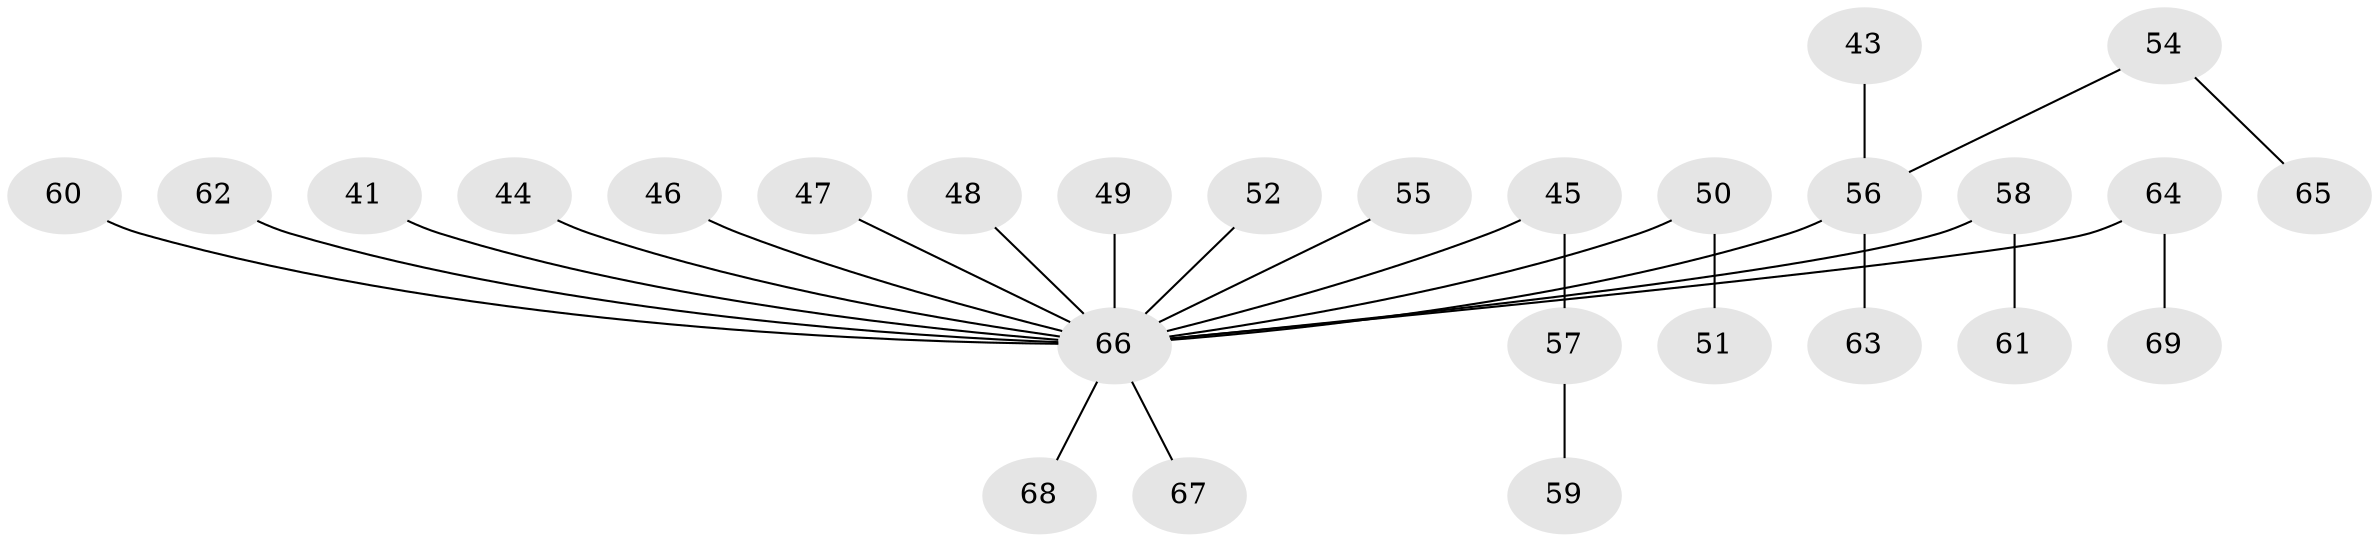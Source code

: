 // original degree distribution, {6: 0.043478260869565216, 3: 0.11594202898550725, 8: 0.014492753623188406, 1: 0.5362318840579711, 2: 0.2318840579710145, 4: 0.043478260869565216, 5: 0.014492753623188406}
// Generated by graph-tools (version 1.1) at 2025/56/03/04/25 21:56:53]
// undirected, 27 vertices, 26 edges
graph export_dot {
graph [start="1"]
  node [color=gray90,style=filled];
  41;
  43;
  44;
  45;
  46;
  47;
  48;
  49;
  50;
  51;
  52;
  54;
  55;
  56 [super="+35"];
  57;
  58 [super="+20"];
  59;
  60;
  61;
  62;
  63;
  64;
  65;
  66 [super="+24+27+28+32+37+53+40+34+36+38+39"];
  67;
  68;
  69;
  41 -- 66;
  43 -- 56;
  44 -- 66;
  45 -- 57;
  45 -- 66;
  46 -- 66;
  47 -- 66;
  48 -- 66;
  49 -- 66;
  50 -- 51;
  50 -- 66;
  52 -- 66;
  54 -- 65;
  54 -- 56;
  55 -- 66;
  56 -- 63;
  56 -- 66;
  57 -- 59;
  58 -- 61;
  58 -- 66;
  60 -- 66;
  62 -- 66;
  64 -- 69;
  64 -- 66;
  66 -- 67;
  66 -- 68;
}
